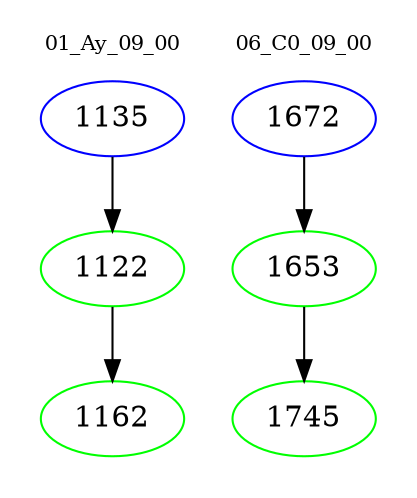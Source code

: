 digraph{
subgraph cluster_0 {
color = white
label = "01_Ay_09_00";
fontsize=10;
T0_1135 [label="1135", color="blue"]
T0_1135 -> T0_1122 [color="black"]
T0_1122 [label="1122", color="green"]
T0_1122 -> T0_1162 [color="black"]
T0_1162 [label="1162", color="green"]
}
subgraph cluster_1 {
color = white
label = "06_C0_09_00";
fontsize=10;
T1_1672 [label="1672", color="blue"]
T1_1672 -> T1_1653 [color="black"]
T1_1653 [label="1653", color="green"]
T1_1653 -> T1_1745 [color="black"]
T1_1745 [label="1745", color="green"]
}
}
